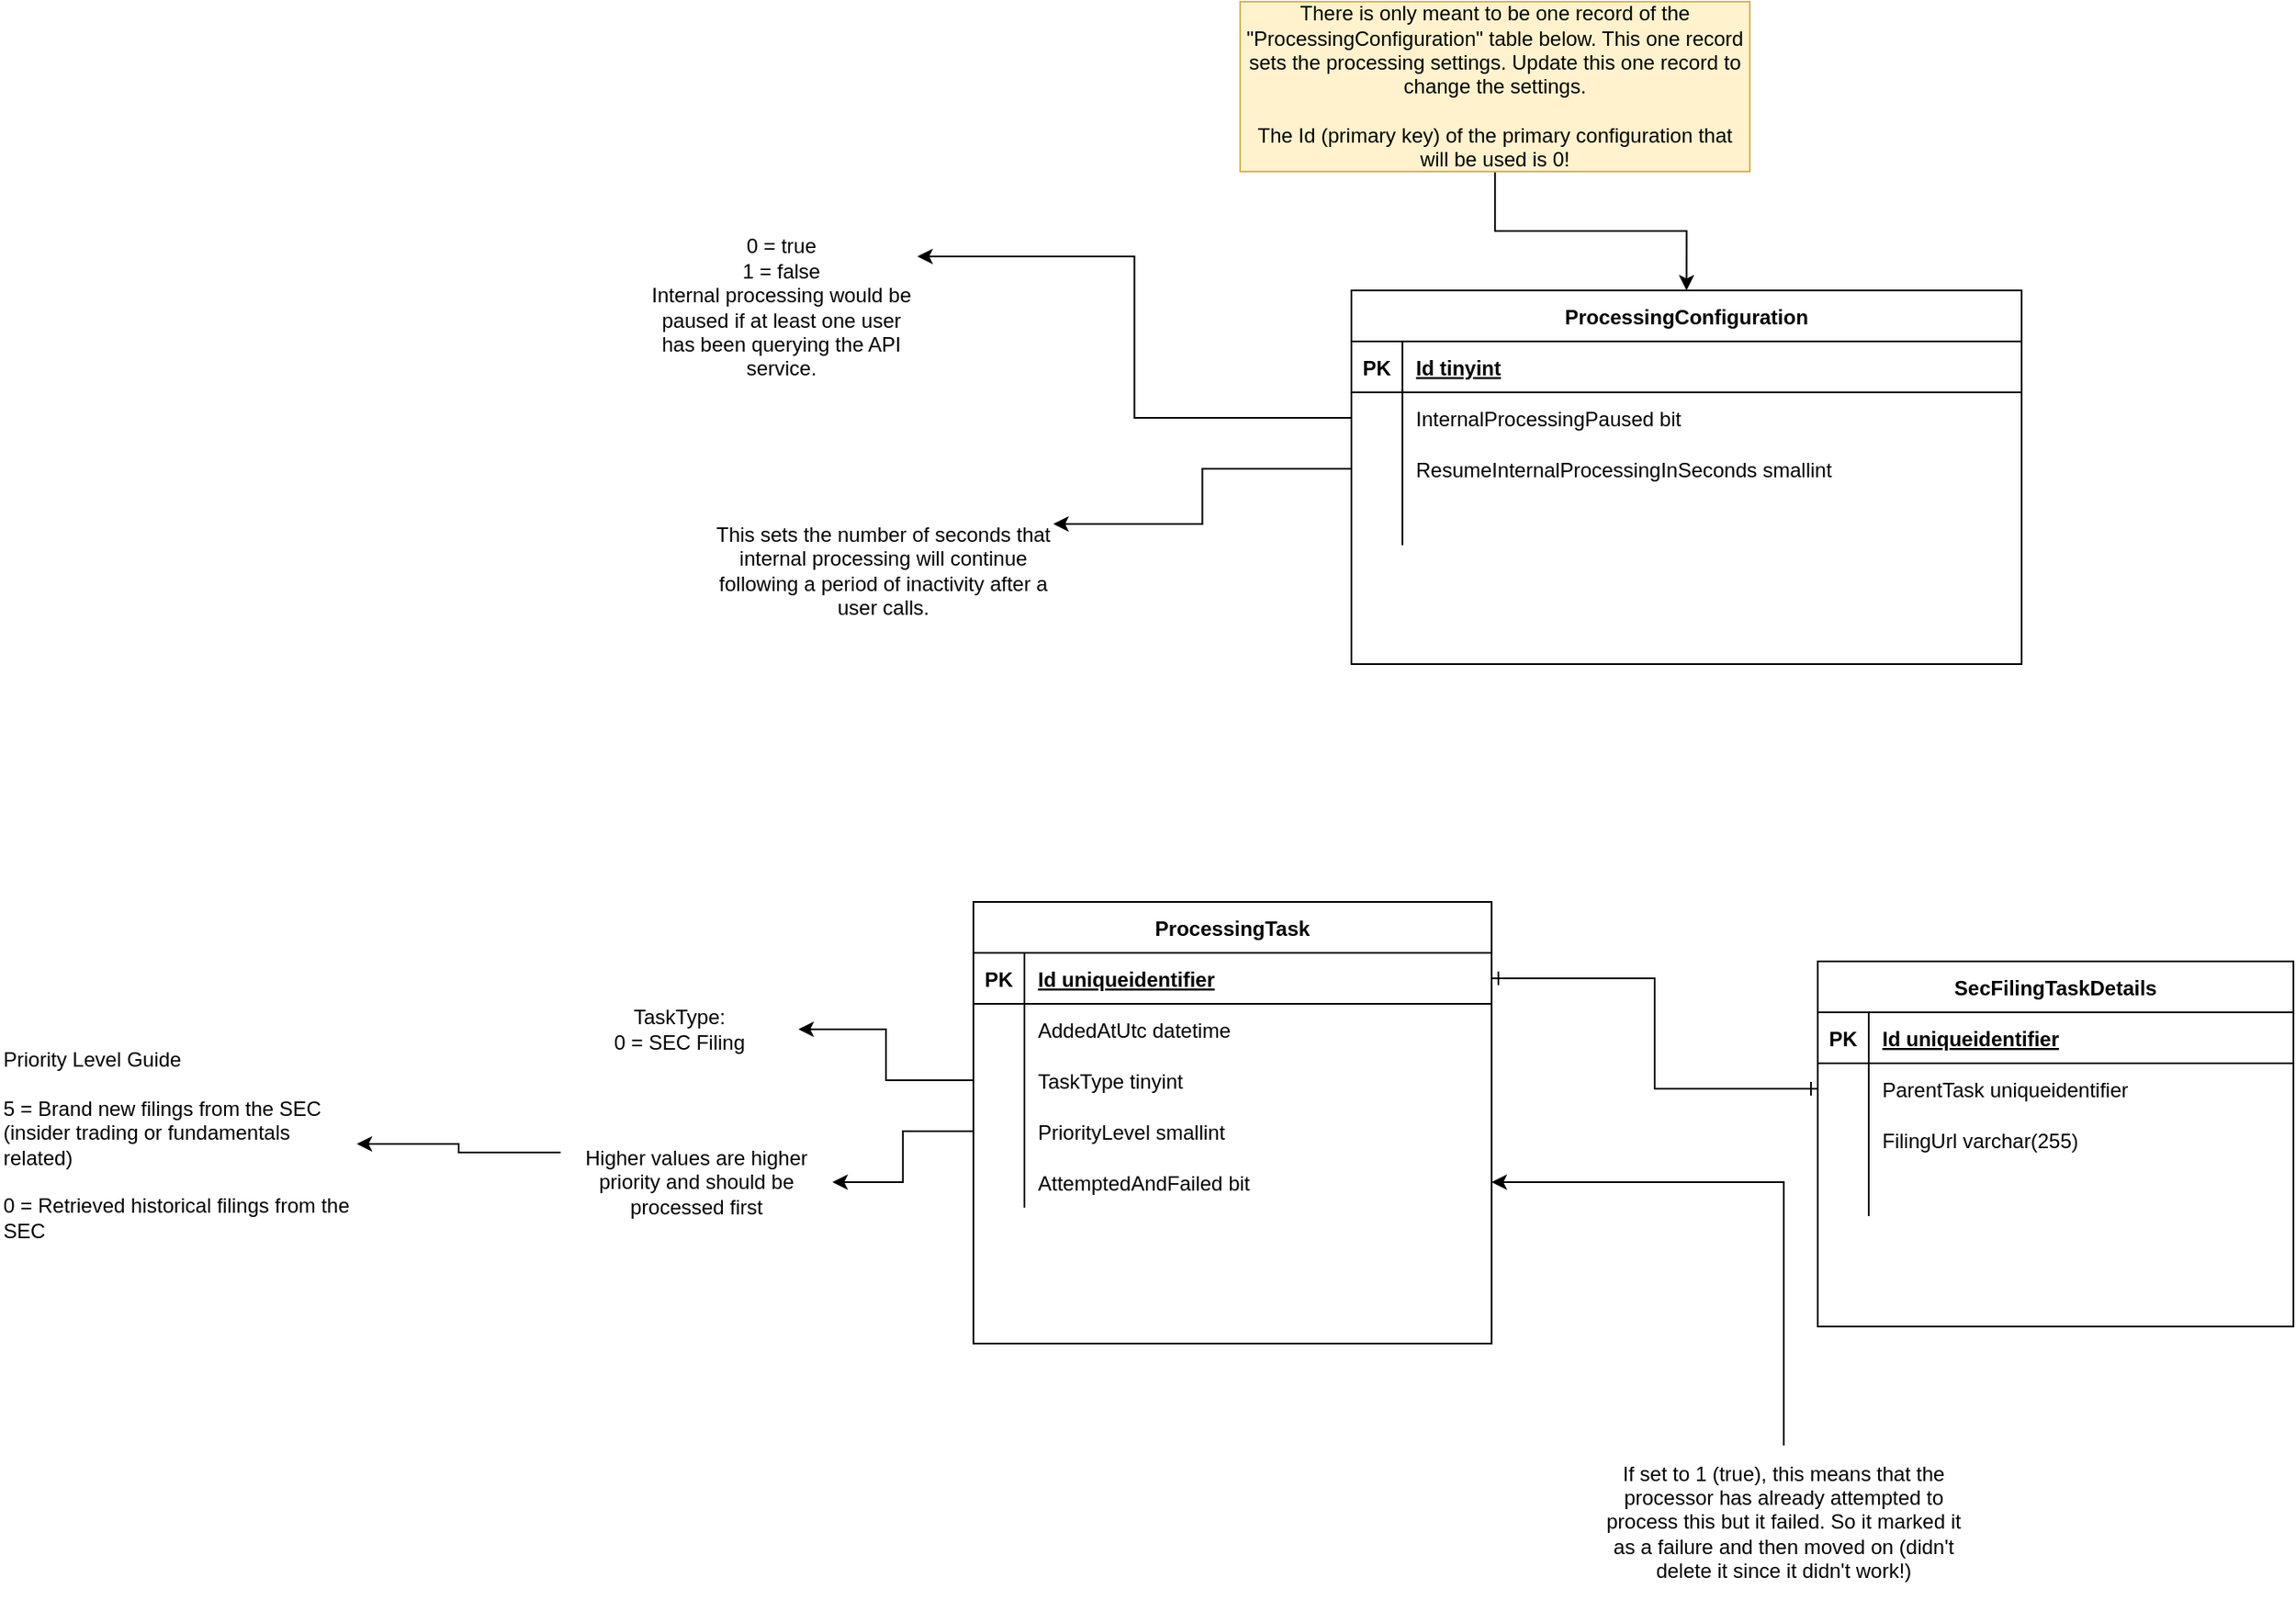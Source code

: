 <mxfile version="14.8.2" type="device"><diagram id="chCrNx0id62vPnrjSGK8" name="Processing"><mxGraphModel dx="1852" dy="1814" grid="1" gridSize="10" guides="1" tooltips="1" connect="1" arrows="1" fold="1" page="1" pageScale="1" pageWidth="850" pageHeight="1100" math="0" shadow="0"><root><mxCell id="0"/><mxCell id="1" parent="0"/><mxCell id="JX-lbbVhDs74iI9ARO3D-1" value="ProcessingTask" style="shape=table;startSize=30;container=1;collapsible=1;childLayout=tableLayout;fixedRows=1;rowLines=0;fontStyle=1;align=center;resizeLast=1;" parent="1" vertex="1"><mxGeometry x="273" y="180" width="305" height="260" as="geometry"/></mxCell><mxCell id="JX-lbbVhDs74iI9ARO3D-2" value="" style="shape=partialRectangle;collapsible=0;dropTarget=0;pointerEvents=0;fillColor=none;top=0;left=0;bottom=1;right=0;points=[[0,0.5],[1,0.5]];portConstraint=eastwest;" parent="JX-lbbVhDs74iI9ARO3D-1" vertex="1"><mxGeometry y="30" width="305" height="30" as="geometry"/></mxCell><mxCell id="JX-lbbVhDs74iI9ARO3D-3" value="PK" style="shape=partialRectangle;connectable=0;fillColor=none;top=0;left=0;bottom=0;right=0;fontStyle=1;overflow=hidden;" parent="JX-lbbVhDs74iI9ARO3D-2" vertex="1"><mxGeometry width="30" height="30" as="geometry"/></mxCell><mxCell id="JX-lbbVhDs74iI9ARO3D-4" value="Id uniqueidentifier" style="shape=partialRectangle;connectable=0;fillColor=none;top=0;left=0;bottom=0;right=0;align=left;spacingLeft=6;fontStyle=5;overflow=hidden;" parent="JX-lbbVhDs74iI9ARO3D-2" vertex="1"><mxGeometry x="30" width="275" height="30" as="geometry"/></mxCell><mxCell id="JX-lbbVhDs74iI9ARO3D-5" value="" style="shape=partialRectangle;collapsible=0;dropTarget=0;pointerEvents=0;fillColor=none;top=0;left=0;bottom=0;right=0;points=[[0,0.5],[1,0.5]];portConstraint=eastwest;" parent="JX-lbbVhDs74iI9ARO3D-1" vertex="1"><mxGeometry y="60" width="305" height="30" as="geometry"/></mxCell><mxCell id="JX-lbbVhDs74iI9ARO3D-6" value="" style="shape=partialRectangle;connectable=0;fillColor=none;top=0;left=0;bottom=0;right=0;editable=1;overflow=hidden;" parent="JX-lbbVhDs74iI9ARO3D-5" vertex="1"><mxGeometry width="30" height="30" as="geometry"/></mxCell><mxCell id="JX-lbbVhDs74iI9ARO3D-7" value="AddedAtUtc datetime" style="shape=partialRectangle;connectable=0;fillColor=none;top=0;left=0;bottom=0;right=0;align=left;spacingLeft=6;overflow=hidden;" parent="JX-lbbVhDs74iI9ARO3D-5" vertex="1"><mxGeometry x="30" width="275" height="30" as="geometry"/></mxCell><mxCell id="JX-lbbVhDs74iI9ARO3D-8" value="" style="shape=partialRectangle;collapsible=0;dropTarget=0;pointerEvents=0;fillColor=none;top=0;left=0;bottom=0;right=0;points=[[0,0.5],[1,0.5]];portConstraint=eastwest;" parent="JX-lbbVhDs74iI9ARO3D-1" vertex="1"><mxGeometry y="90" width="305" height="30" as="geometry"/></mxCell><mxCell id="JX-lbbVhDs74iI9ARO3D-9" value="" style="shape=partialRectangle;connectable=0;fillColor=none;top=0;left=0;bottom=0;right=0;editable=1;overflow=hidden;" parent="JX-lbbVhDs74iI9ARO3D-8" vertex="1"><mxGeometry width="30" height="30" as="geometry"/></mxCell><mxCell id="JX-lbbVhDs74iI9ARO3D-10" value="TaskType tinyint" style="shape=partialRectangle;connectable=0;fillColor=none;top=0;left=0;bottom=0;right=0;align=left;spacingLeft=6;overflow=hidden;" parent="JX-lbbVhDs74iI9ARO3D-8" vertex="1"><mxGeometry x="30" width="275" height="30" as="geometry"/></mxCell><mxCell id="JX-lbbVhDs74iI9ARO3D-11" value="" style="shape=partialRectangle;collapsible=0;dropTarget=0;pointerEvents=0;fillColor=none;top=0;left=0;bottom=0;right=0;points=[[0,0.5],[1,0.5]];portConstraint=eastwest;" parent="JX-lbbVhDs74iI9ARO3D-1" vertex="1"><mxGeometry y="120" width="305" height="30" as="geometry"/></mxCell><mxCell id="JX-lbbVhDs74iI9ARO3D-12" value="" style="shape=partialRectangle;connectable=0;fillColor=none;top=0;left=0;bottom=0;right=0;editable=1;overflow=hidden;" parent="JX-lbbVhDs74iI9ARO3D-11" vertex="1"><mxGeometry width="30" height="30" as="geometry"/></mxCell><mxCell id="JX-lbbVhDs74iI9ARO3D-13" value="PriorityLevel smallint" style="shape=partialRectangle;connectable=0;fillColor=none;top=0;left=0;bottom=0;right=0;align=left;spacingLeft=6;overflow=hidden;" parent="JX-lbbVhDs74iI9ARO3D-11" vertex="1"><mxGeometry x="30" width="275" height="30" as="geometry"/></mxCell><mxCell id="4m9gpRlX5IpYeLhZKfBT-1" style="shape=partialRectangle;collapsible=0;dropTarget=0;pointerEvents=0;fillColor=none;top=0;left=0;bottom=0;right=0;points=[[0,0.5],[1,0.5]];portConstraint=eastwest;" vertex="1" parent="JX-lbbVhDs74iI9ARO3D-1"><mxGeometry y="150" width="305" height="30" as="geometry"/></mxCell><mxCell id="4m9gpRlX5IpYeLhZKfBT-2" style="shape=partialRectangle;connectable=0;fillColor=none;top=0;left=0;bottom=0;right=0;editable=1;overflow=hidden;" vertex="1" parent="4m9gpRlX5IpYeLhZKfBT-1"><mxGeometry width="30" height="30" as="geometry"/></mxCell><mxCell id="4m9gpRlX5IpYeLhZKfBT-3" value="AttemptedAndFailed bit" style="shape=partialRectangle;connectable=0;fillColor=none;top=0;left=0;bottom=0;right=0;align=left;spacingLeft=6;overflow=hidden;" vertex="1" parent="4m9gpRlX5IpYeLhZKfBT-1"><mxGeometry x="30" width="275" height="30" as="geometry"/></mxCell><mxCell id="JX-lbbVhDs74iI9ARO3D-14" value="TaskType:&lt;br&gt;0 = SEC Filing" style="text;html=1;strokeColor=none;fillColor=none;align=center;verticalAlign=middle;whiteSpace=wrap;rounded=0;" parent="1" vertex="1"><mxGeometry x="30" y="220" width="140" height="70" as="geometry"/></mxCell><mxCell id="JX-lbbVhDs74iI9ARO3D-15" style="edgeStyle=orthogonalEdgeStyle;rounded=0;orthogonalLoop=1;jettySize=auto;html=1;exitX=0;exitY=0.5;exitDx=0;exitDy=0;entryX=1;entryY=0.5;entryDx=0;entryDy=0;" parent="1" source="JX-lbbVhDs74iI9ARO3D-8" target="JX-lbbVhDs74iI9ARO3D-14" edge="1"><mxGeometry relative="1" as="geometry"/></mxCell><mxCell id="JX-lbbVhDs74iI9ARO3D-16" value="SecFilingTaskDetails" style="shape=table;startSize=30;container=1;collapsible=1;childLayout=tableLayout;fixedRows=1;rowLines=0;fontStyle=1;align=center;resizeLast=1;" parent="1" vertex="1"><mxGeometry x="770" y="215" width="280" height="215" as="geometry"/></mxCell><mxCell id="JX-lbbVhDs74iI9ARO3D-17" value="" style="shape=partialRectangle;collapsible=0;dropTarget=0;pointerEvents=0;fillColor=none;top=0;left=0;bottom=1;right=0;points=[[0,0.5],[1,0.5]];portConstraint=eastwest;" parent="JX-lbbVhDs74iI9ARO3D-16" vertex="1"><mxGeometry y="30" width="280" height="30" as="geometry"/></mxCell><mxCell id="JX-lbbVhDs74iI9ARO3D-18" value="PK" style="shape=partialRectangle;connectable=0;fillColor=none;top=0;left=0;bottom=0;right=0;fontStyle=1;overflow=hidden;" parent="JX-lbbVhDs74iI9ARO3D-17" vertex="1"><mxGeometry width="30" height="30" as="geometry"/></mxCell><mxCell id="JX-lbbVhDs74iI9ARO3D-19" value="Id uniqueidentifier" style="shape=partialRectangle;connectable=0;fillColor=none;top=0;left=0;bottom=0;right=0;align=left;spacingLeft=6;fontStyle=5;overflow=hidden;" parent="JX-lbbVhDs74iI9ARO3D-17" vertex="1"><mxGeometry x="30" width="250" height="30" as="geometry"/></mxCell><mxCell id="JX-lbbVhDs74iI9ARO3D-20" value="" style="shape=partialRectangle;collapsible=0;dropTarget=0;pointerEvents=0;fillColor=none;top=0;left=0;bottom=0;right=0;points=[[0,0.5],[1,0.5]];portConstraint=eastwest;" parent="JX-lbbVhDs74iI9ARO3D-16" vertex="1"><mxGeometry y="60" width="280" height="30" as="geometry"/></mxCell><mxCell id="JX-lbbVhDs74iI9ARO3D-21" value="" style="shape=partialRectangle;connectable=0;fillColor=none;top=0;left=0;bottom=0;right=0;editable=1;overflow=hidden;" parent="JX-lbbVhDs74iI9ARO3D-20" vertex="1"><mxGeometry width="30" height="30" as="geometry"/></mxCell><mxCell id="JX-lbbVhDs74iI9ARO3D-22" value="ParentTask uniqueidentifier" style="shape=partialRectangle;connectable=0;fillColor=none;top=0;left=0;bottom=0;right=0;align=left;spacingLeft=6;overflow=hidden;" parent="JX-lbbVhDs74iI9ARO3D-20" vertex="1"><mxGeometry x="30" width="250" height="30" as="geometry"/></mxCell><mxCell id="JX-lbbVhDs74iI9ARO3D-23" value="" style="shape=partialRectangle;collapsible=0;dropTarget=0;pointerEvents=0;fillColor=none;top=0;left=0;bottom=0;right=0;points=[[0,0.5],[1,0.5]];portConstraint=eastwest;" parent="JX-lbbVhDs74iI9ARO3D-16" vertex="1"><mxGeometry y="90" width="280" height="30" as="geometry"/></mxCell><mxCell id="JX-lbbVhDs74iI9ARO3D-24" value="" style="shape=partialRectangle;connectable=0;fillColor=none;top=0;left=0;bottom=0;right=0;editable=1;overflow=hidden;" parent="JX-lbbVhDs74iI9ARO3D-23" vertex="1"><mxGeometry width="30" height="30" as="geometry"/></mxCell><mxCell id="JX-lbbVhDs74iI9ARO3D-25" value="FilingUrl varchar(255)" style="shape=partialRectangle;connectable=0;fillColor=none;top=0;left=0;bottom=0;right=0;align=left;spacingLeft=6;overflow=hidden;" parent="JX-lbbVhDs74iI9ARO3D-23" vertex="1"><mxGeometry x="30" width="250" height="30" as="geometry"/></mxCell><mxCell id="JX-lbbVhDs74iI9ARO3D-26" value="" style="shape=partialRectangle;collapsible=0;dropTarget=0;pointerEvents=0;fillColor=none;top=0;left=0;bottom=0;right=0;points=[[0,0.5],[1,0.5]];portConstraint=eastwest;" parent="JX-lbbVhDs74iI9ARO3D-16" vertex="1"><mxGeometry y="120" width="280" height="30" as="geometry"/></mxCell><mxCell id="JX-lbbVhDs74iI9ARO3D-27" value="" style="shape=partialRectangle;connectable=0;fillColor=none;top=0;left=0;bottom=0;right=0;editable=1;overflow=hidden;" parent="JX-lbbVhDs74iI9ARO3D-26" vertex="1"><mxGeometry width="30" height="30" as="geometry"/></mxCell><mxCell id="JX-lbbVhDs74iI9ARO3D-28" value="" style="shape=partialRectangle;connectable=0;fillColor=none;top=0;left=0;bottom=0;right=0;align=left;spacingLeft=6;overflow=hidden;" parent="JX-lbbVhDs74iI9ARO3D-26" vertex="1"><mxGeometry x="30" width="250" height="30" as="geometry"/></mxCell><mxCell id="O-Zg7cDEJFuEonpi_grE-2" style="edgeStyle=orthogonalEdgeStyle;rounded=0;orthogonalLoop=1;jettySize=auto;html=1;exitX=0;exitY=0.25;exitDx=0;exitDy=0;entryX=1;entryY=0.5;entryDx=0;entryDy=0;" parent="1" source="JX-lbbVhDs74iI9ARO3D-29" target="O-Zg7cDEJFuEonpi_grE-1" edge="1"><mxGeometry relative="1" as="geometry"/></mxCell><mxCell id="JX-lbbVhDs74iI9ARO3D-29" value="Higher values are higher priority and should be processed first" style="text;html=1;strokeColor=none;fillColor=none;align=center;verticalAlign=middle;whiteSpace=wrap;rounded=0;" parent="1" vertex="1"><mxGeometry x="30" y="310" width="160" height="70" as="geometry"/></mxCell><mxCell id="JX-lbbVhDs74iI9ARO3D-30" style="edgeStyle=orthogonalEdgeStyle;rounded=0;orthogonalLoop=1;jettySize=auto;html=1;exitX=0;exitY=0.5;exitDx=0;exitDy=0;entryX=1;entryY=0.5;entryDx=0;entryDy=0;" parent="1" source="JX-lbbVhDs74iI9ARO3D-11" target="JX-lbbVhDs74iI9ARO3D-29" edge="1"><mxGeometry relative="1" as="geometry"/></mxCell><mxCell id="JX-lbbVhDs74iI9ARO3D-31" style="edgeStyle=orthogonalEdgeStyle;rounded=0;orthogonalLoop=1;jettySize=auto;html=1;exitX=0;exitY=0.5;exitDx=0;exitDy=0;entryX=1;entryY=0.5;entryDx=0;entryDy=0;endArrow=ERone;endFill=0;startArrow=ERone;startFill=0;" parent="1" source="JX-lbbVhDs74iI9ARO3D-20" target="JX-lbbVhDs74iI9ARO3D-2" edge="1"><mxGeometry relative="1" as="geometry"/></mxCell><mxCell id="JX-lbbVhDs74iI9ARO3D-33" value="ProcessingConfiguration" style="shape=table;startSize=30;container=1;collapsible=1;childLayout=tableLayout;fixedRows=1;rowLines=0;fontStyle=1;align=center;resizeLast=1;" parent="1" vertex="1"><mxGeometry x="495.5" y="-180" width="394.5" height="220" as="geometry"/></mxCell><mxCell id="JX-lbbVhDs74iI9ARO3D-34" value="" style="shape=partialRectangle;collapsible=0;dropTarget=0;pointerEvents=0;fillColor=none;top=0;left=0;bottom=1;right=0;points=[[0,0.5],[1,0.5]];portConstraint=eastwest;" parent="JX-lbbVhDs74iI9ARO3D-33" vertex="1"><mxGeometry y="30" width="394.5" height="30" as="geometry"/></mxCell><mxCell id="JX-lbbVhDs74iI9ARO3D-35" value="PK" style="shape=partialRectangle;connectable=0;fillColor=none;top=0;left=0;bottom=0;right=0;fontStyle=1;overflow=hidden;" parent="JX-lbbVhDs74iI9ARO3D-34" vertex="1"><mxGeometry width="30" height="30" as="geometry"/></mxCell><mxCell id="JX-lbbVhDs74iI9ARO3D-36" value="Id tinyint" style="shape=partialRectangle;connectable=0;fillColor=none;top=0;left=0;bottom=0;right=0;align=left;spacingLeft=6;fontStyle=5;overflow=hidden;" parent="JX-lbbVhDs74iI9ARO3D-34" vertex="1"><mxGeometry x="30" width="364.5" height="30" as="geometry"/></mxCell><mxCell id="JX-lbbVhDs74iI9ARO3D-37" value="" style="shape=partialRectangle;collapsible=0;dropTarget=0;pointerEvents=0;fillColor=none;top=0;left=0;bottom=0;right=0;points=[[0,0.5],[1,0.5]];portConstraint=eastwest;" parent="JX-lbbVhDs74iI9ARO3D-33" vertex="1"><mxGeometry y="60" width="394.5" height="30" as="geometry"/></mxCell><mxCell id="JX-lbbVhDs74iI9ARO3D-38" value="" style="shape=partialRectangle;connectable=0;fillColor=none;top=0;left=0;bottom=0;right=0;editable=1;overflow=hidden;" parent="JX-lbbVhDs74iI9ARO3D-37" vertex="1"><mxGeometry width="30" height="30" as="geometry"/></mxCell><mxCell id="JX-lbbVhDs74iI9ARO3D-39" value="InternalProcessingPaused bit" style="shape=partialRectangle;connectable=0;fillColor=none;top=0;left=0;bottom=0;right=0;align=left;spacingLeft=6;overflow=hidden;" parent="JX-lbbVhDs74iI9ARO3D-37" vertex="1"><mxGeometry x="30" width="364.5" height="30" as="geometry"/></mxCell><mxCell id="JX-lbbVhDs74iI9ARO3D-40" value="" style="shape=partialRectangle;collapsible=0;dropTarget=0;pointerEvents=0;fillColor=none;top=0;left=0;bottom=0;right=0;points=[[0,0.5],[1,0.5]];portConstraint=eastwest;" parent="JX-lbbVhDs74iI9ARO3D-33" vertex="1"><mxGeometry y="90" width="394.5" height="30" as="geometry"/></mxCell><mxCell id="JX-lbbVhDs74iI9ARO3D-41" value="" style="shape=partialRectangle;connectable=0;fillColor=none;top=0;left=0;bottom=0;right=0;editable=1;overflow=hidden;" parent="JX-lbbVhDs74iI9ARO3D-40" vertex="1"><mxGeometry width="30" height="30" as="geometry"/></mxCell><mxCell id="JX-lbbVhDs74iI9ARO3D-42" value="ResumeInternalProcessingInSeconds smallint" style="shape=partialRectangle;connectable=0;fillColor=none;top=0;left=0;bottom=0;right=0;align=left;spacingLeft=6;overflow=hidden;" parent="JX-lbbVhDs74iI9ARO3D-40" vertex="1"><mxGeometry x="30" width="364.5" height="30" as="geometry"/></mxCell><mxCell id="JX-lbbVhDs74iI9ARO3D-43" value="" style="shape=partialRectangle;collapsible=0;dropTarget=0;pointerEvents=0;fillColor=none;top=0;left=0;bottom=0;right=0;points=[[0,0.5],[1,0.5]];portConstraint=eastwest;" parent="JX-lbbVhDs74iI9ARO3D-33" vertex="1"><mxGeometry y="120" width="394.5" height="30" as="geometry"/></mxCell><mxCell id="JX-lbbVhDs74iI9ARO3D-44" value="" style="shape=partialRectangle;connectable=0;fillColor=none;top=0;left=0;bottom=0;right=0;editable=1;overflow=hidden;" parent="JX-lbbVhDs74iI9ARO3D-43" vertex="1"><mxGeometry width="30" height="30" as="geometry"/></mxCell><mxCell id="JX-lbbVhDs74iI9ARO3D-45" value="" style="shape=partialRectangle;connectable=0;fillColor=none;top=0;left=0;bottom=0;right=0;align=left;spacingLeft=6;overflow=hidden;" parent="JX-lbbVhDs74iI9ARO3D-43" vertex="1"><mxGeometry x="30" width="364.5" height="30" as="geometry"/></mxCell><mxCell id="JX-lbbVhDs74iI9ARO3D-46" value="0 = true&lt;br&gt;1 = false&lt;br&gt;Internal processing would be paused if at least one user has been querying the API service." style="text;html=1;strokeColor=none;fillColor=none;align=center;verticalAlign=middle;whiteSpace=wrap;rounded=0;" parent="1" vertex="1"><mxGeometry x="80" y="-230" width="160" height="120" as="geometry"/></mxCell><mxCell id="JX-lbbVhDs74iI9ARO3D-47" style="edgeStyle=orthogonalEdgeStyle;rounded=0;orthogonalLoop=1;jettySize=auto;html=1;exitX=0;exitY=0.5;exitDx=0;exitDy=0;entryX=1;entryY=0.25;entryDx=0;entryDy=0;startArrow=none;startFill=0;endArrow=classic;endFill=1;" parent="1" source="JX-lbbVhDs74iI9ARO3D-37" target="JX-lbbVhDs74iI9ARO3D-46" edge="1"><mxGeometry relative="1" as="geometry"/></mxCell><mxCell id="JX-lbbVhDs74iI9ARO3D-48" value="This sets the number of seconds that internal processing will continue following a period of inactivity after a user calls." style="text;html=1;strokeColor=none;fillColor=none;align=center;verticalAlign=middle;whiteSpace=wrap;rounded=0;" parent="1" vertex="1"><mxGeometry x="120" y="-70" width="200" height="110" as="geometry"/></mxCell><mxCell id="JX-lbbVhDs74iI9ARO3D-49" style="edgeStyle=orthogonalEdgeStyle;rounded=0;orthogonalLoop=1;jettySize=auto;html=1;exitX=0;exitY=0.5;exitDx=0;exitDy=0;entryX=1;entryY=0.25;entryDx=0;entryDy=0;startArrow=none;startFill=0;endArrow=classic;endFill=1;" parent="1" source="JX-lbbVhDs74iI9ARO3D-40" target="JX-lbbVhDs74iI9ARO3D-48" edge="1"><mxGeometry relative="1" as="geometry"/></mxCell><mxCell id="JX-lbbVhDs74iI9ARO3D-51" style="edgeStyle=orthogonalEdgeStyle;rounded=0;orthogonalLoop=1;jettySize=auto;html=1;exitX=0.5;exitY=1;exitDx=0;exitDy=0;entryX=0.5;entryY=0;entryDx=0;entryDy=0;startArrow=none;startFill=0;endArrow=classic;endFill=1;" parent="1" source="JX-lbbVhDs74iI9ARO3D-50" target="JX-lbbVhDs74iI9ARO3D-33" edge="1"><mxGeometry relative="1" as="geometry"/></mxCell><mxCell id="JX-lbbVhDs74iI9ARO3D-50" value="There is only meant to be one record of the &quot;ProcessingConfiguration&quot; table below. This one record sets the processing settings. Update this one record to change the settings.&lt;br&gt;&lt;br&gt;The Id (primary key) of the primary configuration that will be used is 0!" style="text;html=1;strokeColor=#d6b656;fillColor=#fff2cc;align=center;verticalAlign=middle;whiteSpace=wrap;rounded=0;" parent="1" vertex="1"><mxGeometry x="430" y="-350" width="300" height="100" as="geometry"/></mxCell><mxCell id="O-Zg7cDEJFuEonpi_grE-1" value="Priority Level Guide&lt;br&gt;&lt;br&gt;5 = Brand new filings from the SEC (insider trading or fundamentals related)&lt;br&gt;&lt;br&gt;0 = Retrieved historical filings from the SEC" style="text;html=1;strokeColor=none;fillColor=none;align=left;verticalAlign=middle;whiteSpace=wrap;rounded=0;" parent="1" vertex="1"><mxGeometry x="-300" y="242.5" width="210" height="160" as="geometry"/></mxCell><mxCell id="4m9gpRlX5IpYeLhZKfBT-5" style="edgeStyle=orthogonalEdgeStyle;rounded=0;orthogonalLoop=1;jettySize=auto;html=1;exitX=0.5;exitY=0;exitDx=0;exitDy=0;entryX=1;entryY=0.5;entryDx=0;entryDy=0;" edge="1" parent="1" source="4m9gpRlX5IpYeLhZKfBT-4" target="4m9gpRlX5IpYeLhZKfBT-1"><mxGeometry relative="1" as="geometry"/></mxCell><mxCell id="4m9gpRlX5IpYeLhZKfBT-4" value="If set to 1 (true), this means that the processor has already attempted to process this but it failed. So it marked it as a failure and then moved on (didn't delete it since it didn't work!)" style="text;html=1;strokeColor=none;fillColor=none;align=center;verticalAlign=middle;whiteSpace=wrap;rounded=0;" vertex="1" parent="1"><mxGeometry x="640" y="500" width="220" height="90" as="geometry"/></mxCell></root></mxGraphModel></diagram></mxfile>